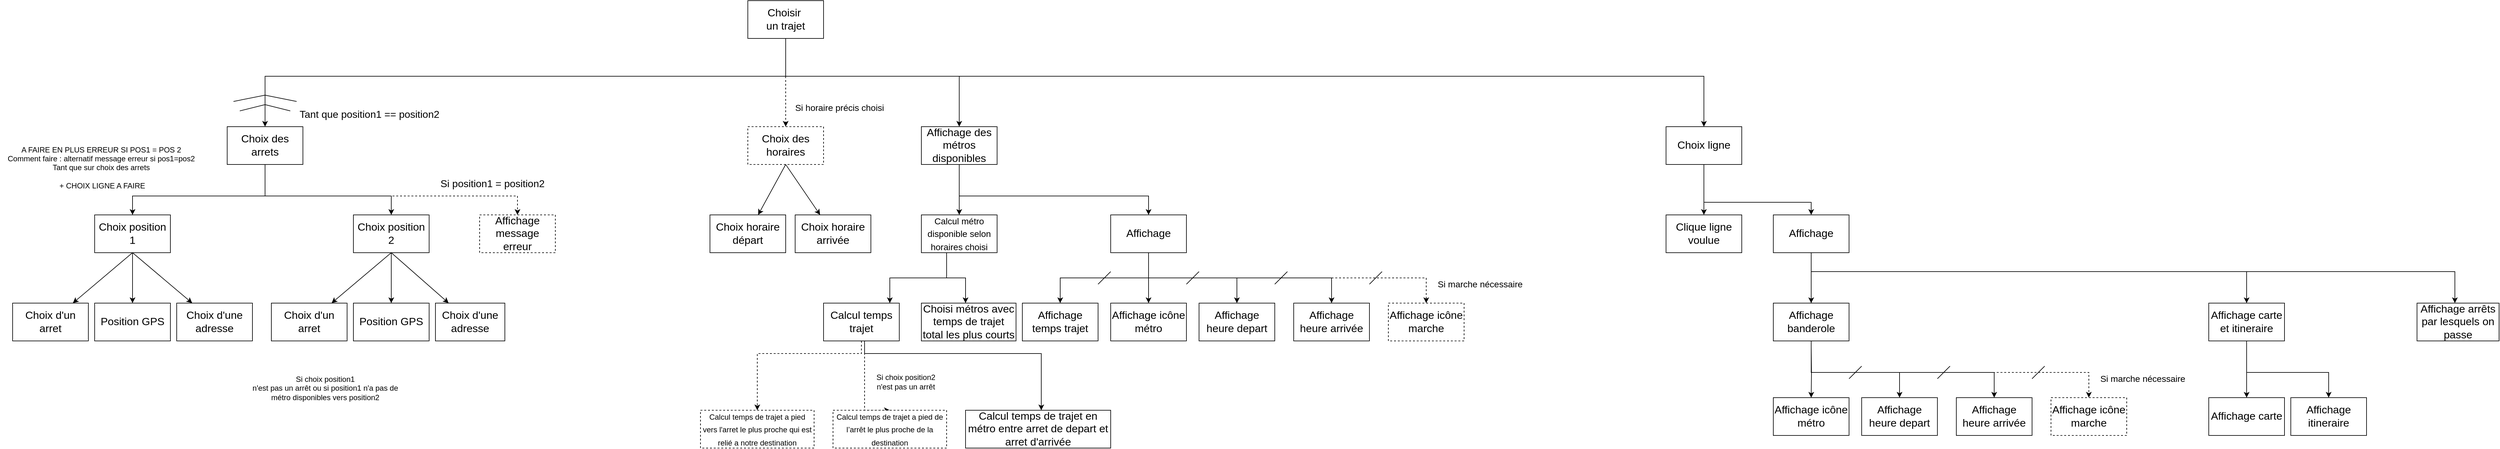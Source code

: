 <mxfile version="17.5.0" type="device"><diagram id="cAKSscAcN6NjRzZDW31V" name="Page-1"><mxGraphModel dx="760" dy="414" grid="1" gridSize="10" guides="1" tooltips="1" connect="1" arrows="1" fold="1" page="1" pageScale="1" pageWidth="4681" pageHeight="3300" math="0" shadow="0"><root><mxCell id="0"/><mxCell id="1" parent="0"/><mxCell id="VSUBpd_ZbEL3lTFO1HEd-5" value="" style="edgeStyle=orthogonalEdgeStyle;rounded=0;orthogonalLoop=1;jettySize=auto;html=1;fontSize=17;" parent="1" source="VSUBpd_ZbEL3lTFO1HEd-1" target="VSUBpd_ZbEL3lTFO1HEd-4" edge="1"><mxGeometry relative="1" as="geometry"><Array as="points"><mxPoint x="1465" y="270"/><mxPoint x="640" y="270"/></Array></mxGeometry></mxCell><mxCell id="VSUBpd_ZbEL3lTFO1HEd-7" value="" style="edgeStyle=orthogonalEdgeStyle;rounded=0;orthogonalLoop=1;jettySize=auto;html=1;fontSize=17;" parent="1" source="VSUBpd_ZbEL3lTFO1HEd-1" target="VSUBpd_ZbEL3lTFO1HEd-6" edge="1"><mxGeometry relative="1" as="geometry"><Array as="points"><mxPoint x="1465" y="270"/><mxPoint x="1740" y="270"/></Array></mxGeometry></mxCell><mxCell id="VSUBpd_ZbEL3lTFO1HEd-13" value="" style="edgeStyle=orthogonalEdgeStyle;rounded=0;orthogonalLoop=1;jettySize=auto;html=1;fontSize=17;dashed=1;" parent="1" source="VSUBpd_ZbEL3lTFO1HEd-1" target="VSUBpd_ZbEL3lTFO1HEd-12" edge="1"><mxGeometry relative="1" as="geometry"><Array as="points"><mxPoint x="1465" y="320"/><mxPoint x="1465" y="320"/></Array></mxGeometry></mxCell><mxCell id="VSUBpd_ZbEL3lTFO1HEd-19" value="" style="edgeStyle=orthogonalEdgeStyle;rounded=0;orthogonalLoop=1;jettySize=auto;html=1;fontSize=17;" parent="1" source="VSUBpd_ZbEL3lTFO1HEd-1" target="VSUBpd_ZbEL3lTFO1HEd-18" edge="1"><mxGeometry relative="1" as="geometry"><Array as="points"><mxPoint x="1465" y="270"/><mxPoint x="2920" y="270"/></Array></mxGeometry></mxCell><mxCell id="VSUBpd_ZbEL3lTFO1HEd-1" value="&lt;div style=&quot;font-size: 17px;&quot;&gt;Choisir&amp;nbsp; &lt;br style=&quot;font-size: 17px;&quot;&gt;&lt;/div&gt;&lt;div style=&quot;font-size: 17px;&quot;&gt;un trajet&lt;/div&gt;" style="rounded=0;whiteSpace=wrap;html=1;fontSize=17;" parent="1" vertex="1"><mxGeometry x="1405" y="150" width="120" height="60" as="geometry"/></mxCell><mxCell id="VSUBpd_ZbEL3lTFO1HEd-9" value="" style="edgeStyle=orthogonalEdgeStyle;rounded=0;orthogonalLoop=1;jettySize=auto;html=1;fontSize=17;" parent="1" source="VSUBpd_ZbEL3lTFO1HEd-4" target="VSUBpd_ZbEL3lTFO1HEd-8" edge="1"><mxGeometry relative="1" as="geometry"><Array as="points"><mxPoint x="640" y="460"/><mxPoint x="430" y="460"/></Array></mxGeometry></mxCell><mxCell id="VSUBpd_ZbEL3lTFO1HEd-11" value="" style="edgeStyle=orthogonalEdgeStyle;rounded=0;orthogonalLoop=1;jettySize=auto;html=1;fontSize=17;entryX=0.5;entryY=0;entryDx=0;entryDy=0;" parent="1" source="VSUBpd_ZbEL3lTFO1HEd-4" target="VSUBpd_ZbEL3lTFO1HEd-10" edge="1"><mxGeometry relative="1" as="geometry"><mxPoint x="840" y="480" as="targetPoint"/><Array as="points"><mxPoint x="640" y="460"/><mxPoint x="840" y="460"/></Array></mxGeometry></mxCell><mxCell id="Gbrsn-ldJMjWL7hiqg8X-4" value="" style="edgeStyle=orthogonalEdgeStyle;rounded=0;orthogonalLoop=1;jettySize=auto;html=1;dashed=1;" edge="1" parent="1" source="VSUBpd_ZbEL3lTFO1HEd-4" target="Gbrsn-ldJMjWL7hiqg8X-3"><mxGeometry relative="1" as="geometry"><Array as="points"><mxPoint x="640" y="460"/><mxPoint x="1040" y="460"/></Array></mxGeometry></mxCell><mxCell id="VSUBpd_ZbEL3lTFO1HEd-4" value="&lt;div&gt;Choix des arrets&lt;/div&gt;" style="whiteSpace=wrap;html=1;fontSize=17;rounded=0;" parent="1" vertex="1"><mxGeometry x="580" y="350" width="120" height="60" as="geometry"/></mxCell><mxCell id="VSUBpd_ZbEL3lTFO1HEd-21" value="" style="edgeStyle=orthogonalEdgeStyle;rounded=0;orthogonalLoop=1;jettySize=auto;html=1;fontSize=17;" parent="1" source="VSUBpd_ZbEL3lTFO1HEd-6" target="VSUBpd_ZbEL3lTFO1HEd-20" edge="1"><mxGeometry relative="1" as="geometry"/></mxCell><mxCell id="VSUBpd_ZbEL3lTFO1HEd-23" value="" style="edgeStyle=orthogonalEdgeStyle;rounded=0;orthogonalLoop=1;jettySize=auto;html=1;fontSize=14;" parent="1" source="VSUBpd_ZbEL3lTFO1HEd-6" target="VSUBpd_ZbEL3lTFO1HEd-22" edge="1"><mxGeometry relative="1" as="geometry"><Array as="points"><mxPoint x="1740" y="460"/><mxPoint x="2040" y="460"/></Array></mxGeometry></mxCell><mxCell id="VSUBpd_ZbEL3lTFO1HEd-25" value="" style="edgeStyle=orthogonalEdgeStyle;rounded=0;orthogonalLoop=1;jettySize=auto;html=1;fontSize=14;exitX=0.5;exitY=1;exitDx=0;exitDy=0;" parent="1" source="VSUBpd_ZbEL3lTFO1HEd-20" target="VSUBpd_ZbEL3lTFO1HEd-24" edge="1"><mxGeometry relative="1" as="geometry"><Array as="points"><mxPoint x="1720" y="550"/><mxPoint x="1720" y="590"/><mxPoint x="1630" y="590"/></Array></mxGeometry></mxCell><mxCell id="VSUBpd_ZbEL3lTFO1HEd-6" value="Affichage des métros disponibles" style="whiteSpace=wrap;html=1;fontSize=17;rounded=0;" parent="1" vertex="1"><mxGeometry x="1680" y="350" width="120" height="60" as="geometry"/></mxCell><mxCell id="VSUBpd_ZbEL3lTFO1HEd-74" value="" style="rounded=0;orthogonalLoop=1;jettySize=auto;html=1;fontSize=12;exitX=0.5;exitY=1;exitDx=0;exitDy=0;" parent="1" source="VSUBpd_ZbEL3lTFO1HEd-8" target="VSUBpd_ZbEL3lTFO1HEd-73" edge="1"><mxGeometry relative="1" as="geometry"/></mxCell><mxCell id="VSUBpd_ZbEL3lTFO1HEd-76" value="" style="rounded=0;orthogonalLoop=1;jettySize=auto;html=1;fontSize=12;" parent="1" source="VSUBpd_ZbEL3lTFO1HEd-8" target="VSUBpd_ZbEL3lTFO1HEd-75" edge="1"><mxGeometry relative="1" as="geometry"/></mxCell><mxCell id="VSUBpd_ZbEL3lTFO1HEd-78" value="" style="rounded=0;orthogonalLoop=1;jettySize=auto;html=1;fontSize=12;exitX=0.5;exitY=1;exitDx=0;exitDy=0;" parent="1" source="VSUBpd_ZbEL3lTFO1HEd-8" target="VSUBpd_ZbEL3lTFO1HEd-77" edge="1"><mxGeometry relative="1" as="geometry"/></mxCell><mxCell id="VSUBpd_ZbEL3lTFO1HEd-8" value="Choix position 1" style="whiteSpace=wrap;html=1;fontSize=17;rounded=0;" parent="1" vertex="1"><mxGeometry x="370" y="490" width="120" height="60" as="geometry"/></mxCell><mxCell id="VSUBpd_ZbEL3lTFO1HEd-10" value="Choix position 2" style="whiteSpace=wrap;html=1;fontSize=17;rounded=0;" parent="1" vertex="1"><mxGeometry x="780" y="490" width="120" height="60" as="geometry"/></mxCell><mxCell id="VSUBpd_ZbEL3lTFO1HEd-15" value="" style="rounded=0;orthogonalLoop=1;jettySize=auto;html=1;fontSize=17;exitX=0.5;exitY=1;exitDx=0;exitDy=0;" parent="1" source="VSUBpd_ZbEL3lTFO1HEd-12" target="VSUBpd_ZbEL3lTFO1HEd-14" edge="1"><mxGeometry relative="1" as="geometry"/></mxCell><mxCell id="VSUBpd_ZbEL3lTFO1HEd-17" value="" style="rounded=0;orthogonalLoop=1;jettySize=auto;html=1;fontSize=17;exitX=0.5;exitY=1;exitDx=0;exitDy=0;" parent="1" source="VSUBpd_ZbEL3lTFO1HEd-12" target="VSUBpd_ZbEL3lTFO1HEd-16" edge="1"><mxGeometry relative="1" as="geometry"/></mxCell><mxCell id="VSUBpd_ZbEL3lTFO1HEd-12" value="Choix des horaires" style="whiteSpace=wrap;html=1;fontSize=17;rounded=0;dashed=1;" parent="1" vertex="1"><mxGeometry x="1405" y="350" width="120" height="60" as="geometry"/></mxCell><mxCell id="VSUBpd_ZbEL3lTFO1HEd-14" value="Choix horaire départ" style="whiteSpace=wrap;html=1;fontSize=17;rounded=0;" parent="1" vertex="1"><mxGeometry x="1345" y="490" width="120" height="60" as="geometry"/></mxCell><mxCell id="VSUBpd_ZbEL3lTFO1HEd-16" value="Choix horaire arrivée" style="whiteSpace=wrap;html=1;fontSize=17;rounded=0;" parent="1" vertex="1"><mxGeometry x="1480" y="490" width="120" height="60" as="geometry"/></mxCell><mxCell id="VSUBpd_ZbEL3lTFO1HEd-45" value="" style="edgeStyle=orthogonalEdgeStyle;rounded=0;orthogonalLoop=1;jettySize=auto;html=1;fontSize=14;" parent="1" source="VSUBpd_ZbEL3lTFO1HEd-18" target="VSUBpd_ZbEL3lTFO1HEd-44" edge="1"><mxGeometry relative="1" as="geometry"/></mxCell><mxCell id="VSUBpd_ZbEL3lTFO1HEd-18" value="Choix ligne" style="whiteSpace=wrap;html=1;fontSize=17;rounded=0;" parent="1" vertex="1"><mxGeometry x="2860" y="350" width="120" height="60" as="geometry"/></mxCell><mxCell id="VSUBpd_ZbEL3lTFO1HEd-72" value="" style="edgeStyle=orthogonalEdgeStyle;rounded=0;orthogonalLoop=1;jettySize=auto;html=1;fontSize=12;" parent="1" source="VSUBpd_ZbEL3lTFO1HEd-20" target="VSUBpd_ZbEL3lTFO1HEd-71" edge="1"><mxGeometry relative="1" as="geometry"><Array as="points"><mxPoint x="1720" y="590"/><mxPoint x="1750" y="590"/></Array></mxGeometry></mxCell><mxCell id="VSUBpd_ZbEL3lTFO1HEd-20" value="&lt;font style=&quot;font-size: 14px&quot;&gt;Calcul métro disponible selon horaires choisi&lt;/font&gt;" style="whiteSpace=wrap;html=1;fontSize=17;rounded=0;" parent="1" vertex="1"><mxGeometry x="1680" y="490" width="120" height="60" as="geometry"/></mxCell><mxCell id="VSUBpd_ZbEL3lTFO1HEd-27" value="" style="edgeStyle=orthogonalEdgeStyle;rounded=0;orthogonalLoop=1;jettySize=auto;html=1;fontSize=14;" parent="1" source="VSUBpd_ZbEL3lTFO1HEd-22" target="VSUBpd_ZbEL3lTFO1HEd-26" edge="1"><mxGeometry relative="1" as="geometry"/></mxCell><mxCell id="VSUBpd_ZbEL3lTFO1HEd-29" value="" style="edgeStyle=orthogonalEdgeStyle;rounded=0;orthogonalLoop=1;jettySize=auto;html=1;fontSize=14;" parent="1" source="VSUBpd_ZbEL3lTFO1HEd-22" target="VSUBpd_ZbEL3lTFO1HEd-28" edge="1"><mxGeometry relative="1" as="geometry"><Array as="points"><mxPoint x="2040" y="590"/><mxPoint x="2180" y="590"/></Array></mxGeometry></mxCell><mxCell id="VSUBpd_ZbEL3lTFO1HEd-31" value="" style="edgeStyle=orthogonalEdgeStyle;rounded=0;orthogonalLoop=1;jettySize=auto;html=1;fontSize=14;" parent="1" source="VSUBpd_ZbEL3lTFO1HEd-22" target="VSUBpd_ZbEL3lTFO1HEd-30" edge="1"><mxGeometry relative="1" as="geometry"><Array as="points"><mxPoint x="2040" y="590"/><mxPoint x="2330" y="590"/></Array></mxGeometry></mxCell><mxCell id="VSUBpd_ZbEL3lTFO1HEd-33" value="" style="edgeStyle=orthogonalEdgeStyle;rounded=0;orthogonalLoop=1;jettySize=auto;html=1;fontSize=14;" parent="1" source="VSUBpd_ZbEL3lTFO1HEd-22" target="VSUBpd_ZbEL3lTFO1HEd-32" edge="1"><mxGeometry relative="1" as="geometry"><Array as="points"><mxPoint x="2040" y="590"/><mxPoint x="1900" y="590"/></Array></mxGeometry></mxCell><mxCell id="VSUBpd_ZbEL3lTFO1HEd-35" value="" style="edgeStyle=orthogonalEdgeStyle;rounded=0;orthogonalLoop=1;jettySize=auto;html=1;fontSize=14;dashed=1;" parent="1" source="VSUBpd_ZbEL3lTFO1HEd-22" target="VSUBpd_ZbEL3lTFO1HEd-34" edge="1"><mxGeometry relative="1" as="geometry"><Array as="points"><mxPoint x="2040" y="590"/><mxPoint x="2480" y="590"/></Array></mxGeometry></mxCell><mxCell id="VSUBpd_ZbEL3lTFO1HEd-22" value="Affichage" style="whiteSpace=wrap;html=1;fontSize=17;rounded=0;" parent="1" vertex="1"><mxGeometry x="1980" y="490" width="120" height="60" as="geometry"/></mxCell><mxCell id="VSUBpd_ZbEL3lTFO1HEd-64" value="" style="edgeStyle=orthogonalEdgeStyle;rounded=0;orthogonalLoop=1;jettySize=auto;html=1;fontSize=14;dashed=1;" parent="1" source="VSUBpd_ZbEL3lTFO1HEd-24" target="VSUBpd_ZbEL3lTFO1HEd-63" edge="1"><mxGeometry relative="1" as="geometry"><Array as="points"><mxPoint x="1420" y="710"/><mxPoint x="1115" y="710"/></Array></mxGeometry></mxCell><mxCell id="VSUBpd_ZbEL3lTFO1HEd-66" value="" style="edgeStyle=orthogonalEdgeStyle;rounded=0;orthogonalLoop=1;jettySize=auto;html=1;dashed=1;fontSize=12;entryX=0.5;entryY=0;entryDx=0;entryDy=0;exitX=0.5;exitY=1;exitDx=0;exitDy=0;" parent="1" source="VSUBpd_ZbEL3lTFO1HEd-24" target="VSUBpd_ZbEL3lTFO1HEd-65" edge="1"><mxGeometry relative="1" as="geometry"><Array as="points"><mxPoint x="1590" y="690"/><mxPoint x="1590" y="800"/></Array></mxGeometry></mxCell><mxCell id="VSUBpd_ZbEL3lTFO1HEd-70" value="" style="edgeStyle=orthogonalEdgeStyle;rounded=0;orthogonalLoop=1;jettySize=auto;html=1;fontSize=12;exitX=0.5;exitY=1;exitDx=0;exitDy=0;" parent="1" source="VSUBpd_ZbEL3lTFO1HEd-24" target="VSUBpd_ZbEL3lTFO1HEd-69" edge="1"><mxGeometry relative="1" as="geometry"><Array as="points"><mxPoint x="1590" y="690"/><mxPoint x="1590" y="710"/><mxPoint x="1870" y="710"/></Array></mxGeometry></mxCell><mxCell id="VSUBpd_ZbEL3lTFO1HEd-24" value="Calcul temps trajet" style="whiteSpace=wrap;html=1;fontSize=17;rounded=0;" parent="1" vertex="1"><mxGeometry x="1525" y="630" width="120" height="60" as="geometry"/></mxCell><mxCell id="VSUBpd_ZbEL3lTFO1HEd-26" value="Affichage icône métro" style="whiteSpace=wrap;html=1;fontSize=17;rounded=0;" parent="1" vertex="1"><mxGeometry x="1980" y="630" width="120" height="60" as="geometry"/></mxCell><mxCell id="VSUBpd_ZbEL3lTFO1HEd-28" value="Affichage heure depart" style="whiteSpace=wrap;html=1;fontSize=17;rounded=0;" parent="1" vertex="1"><mxGeometry x="2120" y="630" width="120" height="60" as="geometry"/></mxCell><mxCell id="VSUBpd_ZbEL3lTFO1HEd-30" value="Affichage heure arrivée" style="whiteSpace=wrap;html=1;fontSize=17;rounded=0;" parent="1" vertex="1"><mxGeometry x="2270" y="630" width="120" height="60" as="geometry"/></mxCell><mxCell id="VSUBpd_ZbEL3lTFO1HEd-32" value="Affichage temps trajet" style="whiteSpace=wrap;html=1;fontSize=17;rounded=0;" parent="1" vertex="1"><mxGeometry x="1840" y="630" width="120" height="60" as="geometry"/></mxCell><mxCell id="VSUBpd_ZbEL3lTFO1HEd-34" value="Affichage icône marche" style="whiteSpace=wrap;html=1;fontSize=17;rounded=0;dashed=1;" parent="1" vertex="1"><mxGeometry x="2420" y="630" width="120" height="60" as="geometry"/></mxCell><mxCell id="VSUBpd_ZbEL3lTFO1HEd-36" value="&lt;div&gt;Si marche nécessaire&lt;/div&gt;" style="text;html=1;align=center;verticalAlign=middle;resizable=0;points=[];autosize=1;strokeColor=none;fillColor=none;fontSize=14;" parent="1" vertex="1"><mxGeometry x="2490" y="590" width="150" height="20" as="geometry"/></mxCell><mxCell id="VSUBpd_ZbEL3lTFO1HEd-37" value="Si horaire précis choisi" style="text;html=1;align=center;verticalAlign=middle;resizable=0;points=[];autosize=1;strokeColor=none;fillColor=none;fontSize=14;" parent="1" vertex="1"><mxGeometry x="1470" y="310" width="160" height="20" as="geometry"/></mxCell><mxCell id="VSUBpd_ZbEL3lTFO1HEd-39" value="" style="endArrow=none;html=1;rounded=0;fontSize=14;" parent="1" edge="1"><mxGeometry width="50" height="50" relative="1" as="geometry"><mxPoint x="1960" y="600" as="sourcePoint"/><mxPoint x="1980" y="580" as="targetPoint"/></mxGeometry></mxCell><mxCell id="VSUBpd_ZbEL3lTFO1HEd-41" value="" style="endArrow=none;html=1;rounded=0;fontSize=14;" parent="1" edge="1"><mxGeometry width="50" height="50" relative="1" as="geometry"><mxPoint x="2100" y="600" as="sourcePoint"/><mxPoint x="2120" y="580" as="targetPoint"/></mxGeometry></mxCell><mxCell id="VSUBpd_ZbEL3lTFO1HEd-42" value="" style="endArrow=none;html=1;rounded=0;fontSize=14;" parent="1" edge="1"><mxGeometry width="50" height="50" relative="1" as="geometry"><mxPoint x="2240" y="600" as="sourcePoint"/><mxPoint x="2260" y="580" as="targetPoint"/></mxGeometry></mxCell><mxCell id="VSUBpd_ZbEL3lTFO1HEd-43" value="" style="endArrow=none;html=1;rounded=0;fontSize=14;" parent="1" edge="1"><mxGeometry width="50" height="50" relative="1" as="geometry"><mxPoint x="2390" y="600" as="sourcePoint"/><mxPoint x="2410" y="580" as="targetPoint"/></mxGeometry></mxCell><mxCell id="VSUBpd_ZbEL3lTFO1HEd-44" value="Clique ligne voulue" style="whiteSpace=wrap;html=1;fontSize=17;rounded=0;" parent="1" vertex="1"><mxGeometry x="2860" y="490" width="120" height="60" as="geometry"/></mxCell><mxCell id="VSUBpd_ZbEL3lTFO1HEd-46" value="" style="edgeStyle=orthogonalEdgeStyle;rounded=0;orthogonalLoop=1;jettySize=auto;html=1;fontSize=14;" parent="1" target="VSUBpd_ZbEL3lTFO1HEd-51" edge="1"><mxGeometry relative="1" as="geometry"><mxPoint x="3090" y="700" as="sourcePoint"/></mxGeometry></mxCell><mxCell id="VSUBpd_ZbEL3lTFO1HEd-47" value="" style="edgeStyle=orthogonalEdgeStyle;rounded=0;orthogonalLoop=1;jettySize=auto;html=1;fontSize=14;" parent="1" target="VSUBpd_ZbEL3lTFO1HEd-52" edge="1"><mxGeometry relative="1" as="geometry"><Array as="points"><mxPoint x="3090" y="740"/><mxPoint x="3230" y="740"/></Array><mxPoint x="3090" y="700" as="sourcePoint"/></mxGeometry></mxCell><mxCell id="VSUBpd_ZbEL3lTFO1HEd-48" value="" style="edgeStyle=orthogonalEdgeStyle;rounded=0;orthogonalLoop=1;jettySize=auto;html=1;fontSize=14;" parent="1" target="VSUBpd_ZbEL3lTFO1HEd-53" edge="1"><mxGeometry relative="1" as="geometry"><Array as="points"><mxPoint x="3090" y="740"/><mxPoint x="3380" y="740"/></Array><mxPoint x="3090" y="590" as="sourcePoint"/></mxGeometry></mxCell><mxCell id="VSUBpd_ZbEL3lTFO1HEd-49" value="" style="edgeStyle=orthogonalEdgeStyle;rounded=0;orthogonalLoop=1;jettySize=auto;html=1;fontSize=14;dashed=1;exitX=0.5;exitY=1;exitDx=0;exitDy=0;" parent="1" target="VSUBpd_ZbEL3lTFO1HEd-54" edge="1"><mxGeometry relative="1" as="geometry"><Array as="points"><mxPoint x="3090" y="740"/><mxPoint x="3530" y="740"/></Array><mxPoint x="3090" y="590" as="sourcePoint"/></mxGeometry></mxCell><mxCell id="Gbrsn-ldJMjWL7hiqg8X-10" value="" style="edgeStyle=orthogonalEdgeStyle;rounded=0;orthogonalLoop=1;jettySize=auto;html=1;fontSize=16;" edge="1" parent="1" source="VSUBpd_ZbEL3lTFO1HEd-50" target="Gbrsn-ldJMjWL7hiqg8X-9"><mxGeometry relative="1" as="geometry"/></mxCell><mxCell id="Gbrsn-ldJMjWL7hiqg8X-23" value="" style="edgeStyle=orthogonalEdgeStyle;rounded=0;orthogonalLoop=1;jettySize=auto;html=1;fontSize=16;" edge="1" parent="1" source="VSUBpd_ZbEL3lTFO1HEd-50" target="Gbrsn-ldJMjWL7hiqg8X-22"><mxGeometry relative="1" as="geometry"><Array as="points"><mxPoint x="3090" y="580"/><mxPoint x="3780" y="580"/></Array></mxGeometry></mxCell><mxCell id="Gbrsn-ldJMjWL7hiqg8X-29" value="" style="edgeStyle=orthogonalEdgeStyle;rounded=0;orthogonalLoop=1;jettySize=auto;html=1;fontSize=16;" edge="1" parent="1" source="VSUBpd_ZbEL3lTFO1HEd-50" target="Gbrsn-ldJMjWL7hiqg8X-28"><mxGeometry relative="1" as="geometry"><Array as="points"><mxPoint x="3090" y="580"/><mxPoint x="4110" y="580"/></Array></mxGeometry></mxCell><mxCell id="VSUBpd_ZbEL3lTFO1HEd-50" value="Affichage" style="whiteSpace=wrap;html=1;fontSize=17;rounded=0;" parent="1" vertex="1"><mxGeometry x="3030" y="490" width="120" height="60" as="geometry"/></mxCell><mxCell id="VSUBpd_ZbEL3lTFO1HEd-51" value="Affichage icône métro" style="whiteSpace=wrap;html=1;fontSize=17;rounded=0;" parent="1" vertex="1"><mxGeometry x="3030" y="780" width="120" height="60" as="geometry"/></mxCell><mxCell id="VSUBpd_ZbEL3lTFO1HEd-52" value="Affichage heure depart" style="whiteSpace=wrap;html=1;fontSize=17;rounded=0;" parent="1" vertex="1"><mxGeometry x="3170" y="780" width="120" height="60" as="geometry"/></mxCell><mxCell id="VSUBpd_ZbEL3lTFO1HEd-53" value="Affichage heure arrivée" style="whiteSpace=wrap;html=1;fontSize=17;rounded=0;" parent="1" vertex="1"><mxGeometry x="3320" y="780" width="120" height="60" as="geometry"/></mxCell><mxCell id="VSUBpd_ZbEL3lTFO1HEd-54" value="Affichage icône marche" style="whiteSpace=wrap;html=1;fontSize=17;rounded=0;dashed=1;" parent="1" vertex="1"><mxGeometry x="3470" y="780" width="120" height="60" as="geometry"/></mxCell><mxCell id="VSUBpd_ZbEL3lTFO1HEd-55" value="&lt;div&gt;Si marche nécessaire&lt;/div&gt;" style="text;html=1;align=center;verticalAlign=middle;resizable=0;points=[];autosize=1;strokeColor=none;fillColor=none;fontSize=14;" parent="1" vertex="1"><mxGeometry x="3540" y="740" width="150" height="20" as="geometry"/></mxCell><mxCell id="VSUBpd_ZbEL3lTFO1HEd-56" value="" style="endArrow=none;html=1;rounded=0;fontSize=14;" parent="1" edge="1"><mxGeometry width="50" height="50" relative="1" as="geometry"><mxPoint x="3150" y="750" as="sourcePoint"/><mxPoint x="3170" y="730" as="targetPoint"/></mxGeometry></mxCell><mxCell id="VSUBpd_ZbEL3lTFO1HEd-57" value="" style="endArrow=none;html=1;rounded=0;fontSize=14;" parent="1" edge="1"><mxGeometry width="50" height="50" relative="1" as="geometry"><mxPoint x="3290" y="750" as="sourcePoint"/><mxPoint x="3310" y="730" as="targetPoint"/></mxGeometry></mxCell><mxCell id="VSUBpd_ZbEL3lTFO1HEd-58" value="" style="endArrow=none;html=1;rounded=0;fontSize=14;" parent="1" edge="1"><mxGeometry width="50" height="50" relative="1" as="geometry"><mxPoint x="3440" y="750" as="sourcePoint"/><mxPoint x="3460" y="730" as="targetPoint"/></mxGeometry></mxCell><mxCell id="VSUBpd_ZbEL3lTFO1HEd-59" value="" style="edgeStyle=orthogonalEdgeStyle;rounded=0;orthogonalLoop=1;jettySize=auto;html=1;fontSize=14;entryX=0.5;entryY=0;entryDx=0;entryDy=0;exitX=0.5;exitY=1;exitDx=0;exitDy=0;" parent="1" source="VSUBpd_ZbEL3lTFO1HEd-18" target="VSUBpd_ZbEL3lTFO1HEd-50" edge="1"><mxGeometry relative="1" as="geometry"><mxPoint x="2930" y="420" as="sourcePoint"/><mxPoint x="2930" y="500" as="targetPoint"/><Array as="points"><mxPoint x="2920" y="470"/><mxPoint x="3090" y="470"/></Array></mxGeometry></mxCell><mxCell id="VSUBpd_ZbEL3lTFO1HEd-63" value="&lt;font style=&quot;font-size: 12px&quot;&gt;Calcul temps de trajet a pied vers l'arret le plus proche qui est relié a notre destination&lt;br&gt;&lt;/font&gt;" style="whiteSpace=wrap;html=1;fontSize=17;rounded=0;dashed=1;" parent="1" vertex="1"><mxGeometry x="1330" y="800" width="180" height="60" as="geometry"/></mxCell><mxCell id="VSUBpd_ZbEL3lTFO1HEd-65" value="&lt;font style=&quot;font-size: 12px&quot;&gt;Calcul temps de trajet a pied de l’arrêt le plus proche de la destination&lt;/font&gt;" style="whiteSpace=wrap;html=1;fontSize=17;rounded=0;dashed=1;" parent="1" vertex="1"><mxGeometry x="1540" y="800" width="180" height="60" as="geometry"/></mxCell><mxCell id="VSUBpd_ZbEL3lTFO1HEd-67" value="&lt;div&gt;Si choix position1 &lt;br&gt;&lt;/div&gt;&lt;div&gt;n'est pas un arrêt ou si position1 n'a pas de &lt;br&gt;&lt;/div&gt;&lt;div&gt;métro disponibles vers position2&lt;br&gt;&lt;/div&gt;" style="text;html=1;align=center;verticalAlign=middle;resizable=0;points=[];autosize=1;strokeColor=none;fillColor=none;fontSize=12;" parent="1" vertex="1"><mxGeometry x="610" y="740" width="250" height="50" as="geometry"/></mxCell><mxCell id="VSUBpd_ZbEL3lTFO1HEd-68" value="&lt;div&gt;Si choix position2 &lt;br&gt;&lt;/div&gt;&lt;div&gt;n'est pas un arrêt&lt;/div&gt;" style="text;html=1;align=center;verticalAlign=middle;resizable=0;points=[];autosize=1;strokeColor=none;fillColor=none;fontSize=12;" parent="1" vertex="1"><mxGeometry x="1600" y="740" width="110" height="30" as="geometry"/></mxCell><mxCell id="VSUBpd_ZbEL3lTFO1HEd-69" value="Calcul temps de trajet en métro entre arret de depart et arret d'arrivée " style="whiteSpace=wrap;html=1;fontSize=17;rounded=0;" parent="1" vertex="1"><mxGeometry x="1750" y="800" width="230" height="60" as="geometry"/></mxCell><mxCell id="VSUBpd_ZbEL3lTFO1HEd-71" value="Choisi métros avec temps de trajet total les plus courts" style="whiteSpace=wrap;html=1;fontSize=17;rounded=0;" parent="1" vertex="1"><mxGeometry x="1680" y="630" width="150" height="60" as="geometry"/></mxCell><mxCell id="VSUBpd_ZbEL3lTFO1HEd-73" value="Choix d'un arret" style="whiteSpace=wrap;html=1;fontSize=17;rounded=0;" parent="1" vertex="1"><mxGeometry x="240" y="630" width="120" height="60" as="geometry"/></mxCell><mxCell id="VSUBpd_ZbEL3lTFO1HEd-75" value="Position GPS" style="whiteSpace=wrap;html=1;fontSize=17;rounded=0;" parent="1" vertex="1"><mxGeometry x="370" y="630" width="120" height="60" as="geometry"/></mxCell><mxCell id="VSUBpd_ZbEL3lTFO1HEd-77" value="Choix d'une adresse" style="whiteSpace=wrap;html=1;fontSize=17;rounded=0;" parent="1" vertex="1"><mxGeometry x="500" y="630" width="120" height="60" as="geometry"/></mxCell><mxCell id="VSUBpd_ZbEL3lTFO1HEd-97" value="" style="rounded=0;orthogonalLoop=1;jettySize=auto;html=1;fontSize=12;exitX=0.5;exitY=1;exitDx=0;exitDy=0;" parent="1" target="VSUBpd_ZbEL3lTFO1HEd-100" edge="1"><mxGeometry relative="1" as="geometry"><mxPoint x="840" y="550" as="sourcePoint"/></mxGeometry></mxCell><mxCell id="VSUBpd_ZbEL3lTFO1HEd-98" value="" style="rounded=0;orthogonalLoop=1;jettySize=auto;html=1;fontSize=12;" parent="1" target="VSUBpd_ZbEL3lTFO1HEd-101" edge="1"><mxGeometry relative="1" as="geometry"><mxPoint x="840" y="550" as="sourcePoint"/></mxGeometry></mxCell><mxCell id="VSUBpd_ZbEL3lTFO1HEd-99" value="" style="rounded=0;orthogonalLoop=1;jettySize=auto;html=1;fontSize=12;exitX=0.5;exitY=1;exitDx=0;exitDy=0;" parent="1" target="VSUBpd_ZbEL3lTFO1HEd-102" edge="1"><mxGeometry relative="1" as="geometry"><mxPoint x="840" y="550" as="sourcePoint"/></mxGeometry></mxCell><mxCell id="VSUBpd_ZbEL3lTFO1HEd-100" value="Choix d'un arret" style="whiteSpace=wrap;html=1;fontSize=17;rounded=0;" parent="1" vertex="1"><mxGeometry x="650" y="630" width="120" height="60" as="geometry"/></mxCell><mxCell id="VSUBpd_ZbEL3lTFO1HEd-101" value="Position GPS" style="whiteSpace=wrap;html=1;fontSize=17;rounded=0;" parent="1" vertex="1"><mxGeometry x="780" y="630" width="120" height="60" as="geometry"/></mxCell><mxCell id="VSUBpd_ZbEL3lTFO1HEd-102" value="Choix d'une adresse" style="whiteSpace=wrap;html=1;fontSize=17;rounded=0;direction=south;" parent="1" vertex="1"><mxGeometry x="910" y="630" width="110" height="60" as="geometry"/></mxCell><mxCell id="VSUBpd_ZbEL3lTFO1HEd-103" value="&lt;div&gt;A FAIRE EN PLUS ERREUR SI POS1 = POS 2&lt;/div&gt;&lt;div&gt;Comment faire : alternatif message erreur si pos1=pos2&lt;/div&gt;&lt;div&gt;Tant que sur choix des arrets&lt;/div&gt;&lt;div&gt;&lt;br&gt;&lt;/div&gt;&lt;div&gt;&amp;nbsp;+ CHOIX LIGNE A FAIRE&lt;br&gt;&lt;/div&gt;" style="text;html=1;align=center;verticalAlign=middle;resizable=0;points=[];autosize=1;strokeColor=none;fillColor=none;fontSize=12;" parent="1" vertex="1"><mxGeometry x="220" y="375" width="320" height="80" as="geometry"/></mxCell><mxCell id="Gbrsn-ldJMjWL7hiqg8X-3" value="Affichage message erreur " style="whiteSpace=wrap;html=1;fontSize=17;rounded=0;dashed=1;" vertex="1" parent="1"><mxGeometry x="980" y="490" width="120" height="60" as="geometry"/></mxCell><mxCell id="Gbrsn-ldJMjWL7hiqg8X-5" value="&lt;font style=&quot;font-size: 16px&quot;&gt;Si position1 = position2&lt;/font&gt;" style="text;html=1;align=center;verticalAlign=middle;resizable=0;points=[];autosize=1;strokeColor=none;fillColor=none;" vertex="1" parent="1"><mxGeometry x="910" y="430" width="180" height="20" as="geometry"/></mxCell><mxCell id="Gbrsn-ldJMjWL7hiqg8X-6" value="" style="endArrow=none;html=1;rounded=0;fontSize=16;" edge="1" parent="1"><mxGeometry width="50" height="50" relative="1" as="geometry"><mxPoint x="600" y="325" as="sourcePoint"/><mxPoint x="680" y="325" as="targetPoint"/><Array as="points"><mxPoint x="640" y="315"/></Array></mxGeometry></mxCell><mxCell id="Gbrsn-ldJMjWL7hiqg8X-7" value="" style="endArrow=none;html=1;rounded=0;fontSize=16;" edge="1" parent="1"><mxGeometry width="50" height="50" relative="1" as="geometry"><mxPoint x="590" y="310" as="sourcePoint"/><mxPoint x="690" y="310" as="targetPoint"/><Array as="points"><mxPoint x="640" y="300"/></Array></mxGeometry></mxCell><mxCell id="Gbrsn-ldJMjWL7hiqg8X-8" value="Tant que position1 == position2" style="text;html=1;align=center;verticalAlign=middle;resizable=0;points=[];autosize=1;strokeColor=none;fillColor=none;fontSize=16;" vertex="1" parent="1"><mxGeometry x="685" y="320" width="240" height="20" as="geometry"/></mxCell><mxCell id="Gbrsn-ldJMjWL7hiqg8X-9" value="Affichage banderole" style="whiteSpace=wrap;html=1;fontSize=17;rounded=0;" vertex="1" parent="1"><mxGeometry x="3030" y="630" width="120" height="60" as="geometry"/></mxCell><mxCell id="Gbrsn-ldJMjWL7hiqg8X-25" value="" style="edgeStyle=orthogonalEdgeStyle;rounded=0;orthogonalLoop=1;jettySize=auto;html=1;fontSize=16;" edge="1" parent="1" source="Gbrsn-ldJMjWL7hiqg8X-22" target="Gbrsn-ldJMjWL7hiqg8X-24"><mxGeometry relative="1" as="geometry"/></mxCell><mxCell id="Gbrsn-ldJMjWL7hiqg8X-27" value="" style="edgeStyle=orthogonalEdgeStyle;rounded=0;orthogonalLoop=1;jettySize=auto;html=1;fontSize=16;" edge="1" parent="1" source="Gbrsn-ldJMjWL7hiqg8X-22" target="Gbrsn-ldJMjWL7hiqg8X-26"><mxGeometry relative="1" as="geometry"><Array as="points"><mxPoint x="3780" y="740"/><mxPoint x="3910" y="740"/></Array></mxGeometry></mxCell><mxCell id="Gbrsn-ldJMjWL7hiqg8X-22" value="Affichage carte et itineraire" style="whiteSpace=wrap;html=1;fontSize=17;rounded=0;" vertex="1" parent="1"><mxGeometry x="3720" y="630" width="120" height="60" as="geometry"/></mxCell><mxCell id="Gbrsn-ldJMjWL7hiqg8X-24" value="Affichage carte" style="whiteSpace=wrap;html=1;fontSize=17;rounded=0;" vertex="1" parent="1"><mxGeometry x="3720" y="780" width="120" height="60" as="geometry"/></mxCell><mxCell id="Gbrsn-ldJMjWL7hiqg8X-26" value="Affichage itineraire" style="whiteSpace=wrap;html=1;fontSize=17;rounded=0;" vertex="1" parent="1"><mxGeometry x="3850" y="780" width="120" height="60" as="geometry"/></mxCell><mxCell id="Gbrsn-ldJMjWL7hiqg8X-28" value="Affichage arrêts par lesquels on passe" style="whiteSpace=wrap;html=1;fontSize=17;rounded=0;" vertex="1" parent="1"><mxGeometry x="4050" y="630" width="130" height="60" as="geometry"/></mxCell></root></mxGraphModel></diagram></mxfile><mxfile host="Electron" modified="2022-05-09T11:24:43.585Z" agent="5.0 (Macintosh; Intel Mac OS X 10_15_7) AppleWebKit/537.36 (KHTML, like Gecko) draw.io/18.0.1 Chrome/100.0.49.143 Electron/18.2.0 Safari/537.36" etag="rmhq6P7BD1CLoHxCFfAN" version="18.0.1" type="device"><diagram id="cAKSscAcN6NjRzZDW31V" name="Arbre de tâches - Fonctionnalités minimales"><mxGraphModel dx="946" dy="725" grid="1" gridSize="10" guides="1" tooltips="1" connect="1" arrows="1" fold="1" page="1" pageScale="1" pageWidth="4681" pageHeight="3300" math="0" shadow="0"><root><mxCell id="0"/><mxCell id="1" parent="0"/><mxCell id="VSUBpd_ZbEL3lTFO1HEd-5" value="" style="edgeStyle=orthogonalEdgeStyle;rounded=0;orthogonalLoop=1;jettySize=auto;html=1;fontSize=17;" parent="1" source="VSUBpd_ZbEL3lTFO1HEd-1" target="VSUBpd_ZbEL3lTFO1HEd-4" edge="1"><mxGeometry relative="1" as="geometry"><Array as="points"><mxPoint x="1465" y="270"/><mxPoint x="640" y="270"/></Array></mxGeometry></mxCell><mxCell id="VSUBpd_ZbEL3lTFO1HEd-7" value="" style="edgeStyle=orthogonalEdgeStyle;rounded=0;orthogonalLoop=1;jettySize=auto;html=1;fontSize=17;" parent="1" source="VSUBpd_ZbEL3lTFO1HEd-1" target="VSUBpd_ZbEL3lTFO1HEd-6" edge="1"><mxGeometry relative="1" as="geometry"><Array as="points"><mxPoint x="1465" y="270"/><mxPoint x="1740" y="270"/></Array></mxGeometry></mxCell><mxCell id="VSUBpd_ZbEL3lTFO1HEd-13" value="" style="edgeStyle=orthogonalEdgeStyle;rounded=0;orthogonalLoop=1;jettySize=auto;html=1;fontSize=17;dashed=1;" parent="1" source="VSUBpd_ZbEL3lTFO1HEd-1" target="VSUBpd_ZbEL3lTFO1HEd-12" edge="1"><mxGeometry relative="1" as="geometry"><Array as="points"><mxPoint x="1465" y="320"/><mxPoint x="1465" y="320"/></Array></mxGeometry></mxCell><mxCell id="VSUBpd_ZbEL3lTFO1HEd-19" value="" style="edgeStyle=orthogonalEdgeStyle;rounded=0;orthogonalLoop=1;jettySize=auto;html=1;fontSize=17;" parent="1" source="VSUBpd_ZbEL3lTFO1HEd-1" target="VSUBpd_ZbEL3lTFO1HEd-18" edge="1"><mxGeometry relative="1" as="geometry"><Array as="points"><mxPoint x="1465" y="270"/><mxPoint x="2920" y="270"/></Array></mxGeometry></mxCell><mxCell id="VSUBpd_ZbEL3lTFO1HEd-1" value="&lt;div style=&quot;font-size: 17px;&quot;&gt;Choisir&amp;nbsp; &lt;br style=&quot;font-size: 17px;&quot;&gt;&lt;/div&gt;&lt;div style=&quot;font-size: 17px;&quot;&gt;un trajet&lt;/div&gt;" style="rounded=0;whiteSpace=wrap;html=1;fontSize=17;" parent="1" vertex="1"><mxGeometry x="1405" y="150" width="120" height="60" as="geometry"/></mxCell><mxCell id="VSUBpd_ZbEL3lTFO1HEd-9" value="" style="edgeStyle=orthogonalEdgeStyle;rounded=0;orthogonalLoop=1;jettySize=auto;html=1;fontSize=17;" parent="1" source="VSUBpd_ZbEL3lTFO1HEd-4" target="VSUBpd_ZbEL3lTFO1HEd-8" edge="1"><mxGeometry relative="1" as="geometry"><Array as="points"><mxPoint x="640" y="460"/><mxPoint x="430" y="460"/></Array></mxGeometry></mxCell><mxCell id="VSUBpd_ZbEL3lTFO1HEd-11" value="" style="edgeStyle=orthogonalEdgeStyle;rounded=0;orthogonalLoop=1;jettySize=auto;html=1;fontSize=17;entryX=0.5;entryY=0;entryDx=0;entryDy=0;" parent="1" source="VSUBpd_ZbEL3lTFO1HEd-4" target="VSUBpd_ZbEL3lTFO1HEd-10" edge="1"><mxGeometry relative="1" as="geometry"><mxPoint x="840" y="480" as="targetPoint"/><Array as="points"><mxPoint x="640" y="460"/><mxPoint x="840" y="460"/></Array></mxGeometry></mxCell><mxCell id="Gbrsn-ldJMjWL7hiqg8X-4" value="" style="edgeStyle=orthogonalEdgeStyle;rounded=0;orthogonalLoop=1;jettySize=auto;html=1;dashed=1;" parent="1" source="VSUBpd_ZbEL3lTFO1HEd-4" target="Gbrsn-ldJMjWL7hiqg8X-3" edge="1"><mxGeometry relative="1" as="geometry"><Array as="points"><mxPoint x="640" y="460"/><mxPoint x="1040" y="460"/></Array></mxGeometry></mxCell><mxCell id="VSUBpd_ZbEL3lTFO1HEd-4" value="&lt;div&gt;Choix des arrets&lt;/div&gt;" style="whiteSpace=wrap;html=1;fontSize=17;rounded=0;" parent="1" vertex="1"><mxGeometry x="580" y="350" width="120" height="60" as="geometry"/></mxCell><mxCell id="VSUBpd_ZbEL3lTFO1HEd-21" value="" style="edgeStyle=orthogonalEdgeStyle;rounded=0;orthogonalLoop=1;jettySize=auto;html=1;fontSize=17;" parent="1" source="VSUBpd_ZbEL3lTFO1HEd-6" target="VSUBpd_ZbEL3lTFO1HEd-20" edge="1"><mxGeometry relative="1" as="geometry"/></mxCell><mxCell id="VSUBpd_ZbEL3lTFO1HEd-23" value="" style="edgeStyle=orthogonalEdgeStyle;rounded=0;orthogonalLoop=1;jettySize=auto;html=1;fontSize=14;" parent="1" source="VSUBpd_ZbEL3lTFO1HEd-6" target="VSUBpd_ZbEL3lTFO1HEd-22" edge="1"><mxGeometry relative="1" as="geometry"><Array as="points"><mxPoint x="1740" y="460"/><mxPoint x="2040" y="460"/></Array></mxGeometry></mxCell><mxCell id="VSUBpd_ZbEL3lTFO1HEd-25" value="" style="edgeStyle=orthogonalEdgeStyle;rounded=0;orthogonalLoop=1;jettySize=auto;html=1;fontSize=14;exitX=0.5;exitY=1;exitDx=0;exitDy=0;" parent="1" source="VSUBpd_ZbEL3lTFO1HEd-20" target="VSUBpd_ZbEL3lTFO1HEd-24" edge="1"><mxGeometry relative="1" as="geometry"><Array as="points"><mxPoint x="1720" y="550"/><mxPoint x="1720" y="590"/><mxPoint x="1630" y="590"/></Array></mxGeometry></mxCell><mxCell id="VSUBpd_ZbEL3lTFO1HEd-6" value="Affichage des métros disponibles" style="whiteSpace=wrap;html=1;fontSize=17;rounded=0;" parent="1" vertex="1"><mxGeometry x="1680" y="350" width="120" height="60" as="geometry"/></mxCell><mxCell id="VSUBpd_ZbEL3lTFO1HEd-74" value="" style="rounded=0;orthogonalLoop=1;jettySize=auto;html=1;fontSize=12;exitX=0.5;exitY=1;exitDx=0;exitDy=0;" parent="1" source="VSUBpd_ZbEL3lTFO1HEd-8" target="VSUBpd_ZbEL3lTFO1HEd-73" edge="1"><mxGeometry relative="1" as="geometry"/></mxCell><mxCell id="VSUBpd_ZbEL3lTFO1HEd-76" value="" style="rounded=0;orthogonalLoop=1;jettySize=auto;html=1;fontSize=12;" parent="1" source="VSUBpd_ZbEL3lTFO1HEd-8" target="VSUBpd_ZbEL3lTFO1HEd-75" edge="1"><mxGeometry relative="1" as="geometry"/></mxCell><mxCell id="VSUBpd_ZbEL3lTFO1HEd-78" value="" style="rounded=0;orthogonalLoop=1;jettySize=auto;html=1;fontSize=12;exitX=0.5;exitY=1;exitDx=0;exitDy=0;" parent="1" source="VSUBpd_ZbEL3lTFO1HEd-8" target="VSUBpd_ZbEL3lTFO1HEd-77" edge="1"><mxGeometry relative="1" as="geometry"/></mxCell><mxCell id="VSUBpd_ZbEL3lTFO1HEd-8" value="Choix position 1" style="whiteSpace=wrap;html=1;fontSize=17;rounded=0;" parent="1" vertex="1"><mxGeometry x="370" y="490" width="120" height="60" as="geometry"/></mxCell><mxCell id="VSUBpd_ZbEL3lTFO1HEd-10" value="Choix position 2" style="whiteSpace=wrap;html=1;fontSize=17;rounded=0;" parent="1" vertex="1"><mxGeometry x="780" y="490" width="120" height="60" as="geometry"/></mxCell><mxCell id="VSUBpd_ZbEL3lTFO1HEd-15" value="" style="rounded=0;orthogonalLoop=1;jettySize=auto;html=1;fontSize=17;exitX=0.5;exitY=1;exitDx=0;exitDy=0;" parent="1" source="VSUBpd_ZbEL3lTFO1HEd-12" target="VSUBpd_ZbEL3lTFO1HEd-14" edge="1"><mxGeometry relative="1" as="geometry"/></mxCell><mxCell id="VSUBpd_ZbEL3lTFO1HEd-17" value="" style="rounded=0;orthogonalLoop=1;jettySize=auto;html=1;fontSize=17;exitX=0.5;exitY=1;exitDx=0;exitDy=0;" parent="1" source="VSUBpd_ZbEL3lTFO1HEd-12" target="VSUBpd_ZbEL3lTFO1HEd-16" edge="1"><mxGeometry relative="1" as="geometry"/></mxCell><mxCell id="VSUBpd_ZbEL3lTFO1HEd-12" value="Choix des horaires" style="whiteSpace=wrap;html=1;fontSize=17;rounded=0;dashed=1;" parent="1" vertex="1"><mxGeometry x="1405" y="350" width="120" height="60" as="geometry"/></mxCell><mxCell id="VSUBpd_ZbEL3lTFO1HEd-14" value="Choix horaire départ" style="whiteSpace=wrap;html=1;fontSize=17;rounded=0;" parent="1" vertex="1"><mxGeometry x="1345" y="490" width="120" height="60" as="geometry"/></mxCell><mxCell id="VSUBpd_ZbEL3lTFO1HEd-16" value="Choix horaire arrivée" style="whiteSpace=wrap;html=1;fontSize=17;rounded=0;" parent="1" vertex="1"><mxGeometry x="1480" y="490" width="120" height="60" as="geometry"/></mxCell><mxCell id="VSUBpd_ZbEL3lTFO1HEd-45" value="" style="edgeStyle=orthogonalEdgeStyle;rounded=0;orthogonalLoop=1;jettySize=auto;html=1;fontSize=14;" parent="1" source="VSUBpd_ZbEL3lTFO1HEd-18" target="VSUBpd_ZbEL3lTFO1HEd-44" edge="1"><mxGeometry relative="1" as="geometry"/></mxCell><mxCell id="VSUBpd_ZbEL3lTFO1HEd-18" value="Choix ligne" style="whiteSpace=wrap;html=1;fontSize=17;rounded=0;" parent="1" vertex="1"><mxGeometry x="2860" y="350" width="120" height="60" as="geometry"/></mxCell><mxCell id="VSUBpd_ZbEL3lTFO1HEd-72" value="" style="edgeStyle=orthogonalEdgeStyle;rounded=0;orthogonalLoop=1;jettySize=auto;html=1;fontSize=12;" parent="1" source="VSUBpd_ZbEL3lTFO1HEd-20" target="VSUBpd_ZbEL3lTFO1HEd-71" edge="1"><mxGeometry relative="1" as="geometry"><Array as="points"><mxPoint x="1720" y="590"/><mxPoint x="1750" y="590"/></Array></mxGeometry></mxCell><mxCell id="VSUBpd_ZbEL3lTFO1HEd-20" value="&lt;font style=&quot;font-size: 14px&quot;&gt;Calcul métro disponible selon horaires choisi&lt;/font&gt;" style="whiteSpace=wrap;html=1;fontSize=17;rounded=0;" parent="1" vertex="1"><mxGeometry x="1680" y="490" width="120" height="60" as="geometry"/></mxCell><mxCell id="VSUBpd_ZbEL3lTFO1HEd-27" value="" style="edgeStyle=orthogonalEdgeStyle;rounded=0;orthogonalLoop=1;jettySize=auto;html=1;fontSize=14;" parent="1" source="VSUBpd_ZbEL3lTFO1HEd-22" target="VSUBpd_ZbEL3lTFO1HEd-26" edge="1"><mxGeometry relative="1" as="geometry"/></mxCell><mxCell id="VSUBpd_ZbEL3lTFO1HEd-29" value="" style="edgeStyle=orthogonalEdgeStyle;rounded=0;orthogonalLoop=1;jettySize=auto;html=1;fontSize=14;" parent="1" source="VSUBpd_ZbEL3lTFO1HEd-22" target="VSUBpd_ZbEL3lTFO1HEd-28" edge="1"><mxGeometry relative="1" as="geometry"><Array as="points"><mxPoint x="2040" y="590"/><mxPoint x="2180" y="590"/></Array></mxGeometry></mxCell><mxCell id="VSUBpd_ZbEL3lTFO1HEd-31" value="" style="edgeStyle=orthogonalEdgeStyle;rounded=0;orthogonalLoop=1;jettySize=auto;html=1;fontSize=14;" parent="1" source="VSUBpd_ZbEL3lTFO1HEd-22" target="VSUBpd_ZbEL3lTFO1HEd-30" edge="1"><mxGeometry relative="1" as="geometry"><Array as="points"><mxPoint x="2040" y="590"/><mxPoint x="2330" y="590"/></Array></mxGeometry></mxCell><mxCell id="VSUBpd_ZbEL3lTFO1HEd-33" value="" style="edgeStyle=orthogonalEdgeStyle;rounded=0;orthogonalLoop=1;jettySize=auto;html=1;fontSize=14;" parent="1" source="VSUBpd_ZbEL3lTFO1HEd-22" target="VSUBpd_ZbEL3lTFO1HEd-32" edge="1"><mxGeometry relative="1" as="geometry"><Array as="points"><mxPoint x="2040" y="590"/><mxPoint x="1900" y="590"/></Array></mxGeometry></mxCell><mxCell id="VSUBpd_ZbEL3lTFO1HEd-35" value="" style="edgeStyle=orthogonalEdgeStyle;rounded=0;orthogonalLoop=1;jettySize=auto;html=1;fontSize=14;dashed=1;" parent="1" source="VSUBpd_ZbEL3lTFO1HEd-22" target="VSUBpd_ZbEL3lTFO1HEd-34" edge="1"><mxGeometry relative="1" as="geometry"><Array as="points"><mxPoint x="2040" y="590"/><mxPoint x="2480" y="590"/></Array></mxGeometry></mxCell><mxCell id="VSUBpd_ZbEL3lTFO1HEd-22" value="Affichage" style="whiteSpace=wrap;html=1;fontSize=17;rounded=0;" parent="1" vertex="1"><mxGeometry x="1980" y="490" width="120" height="60" as="geometry"/></mxCell><mxCell id="VSUBpd_ZbEL3lTFO1HEd-64" value="" style="edgeStyle=orthogonalEdgeStyle;rounded=0;orthogonalLoop=1;jettySize=auto;html=1;fontSize=14;dashed=1;" parent="1" source="VSUBpd_ZbEL3lTFO1HEd-24" target="VSUBpd_ZbEL3lTFO1HEd-63" edge="1"><mxGeometry relative="1" as="geometry"><Array as="points"><mxPoint x="1420" y="710"/><mxPoint x="1115" y="710"/></Array></mxGeometry></mxCell><mxCell id="VSUBpd_ZbEL3lTFO1HEd-66" value="" style="edgeStyle=orthogonalEdgeStyle;rounded=0;orthogonalLoop=1;jettySize=auto;html=1;dashed=1;fontSize=12;entryX=0.5;entryY=0;entryDx=0;entryDy=0;exitX=0.5;exitY=1;exitDx=0;exitDy=0;" parent="1" source="VSUBpd_ZbEL3lTFO1HEd-24" target="VSUBpd_ZbEL3lTFO1HEd-65" edge="1"><mxGeometry relative="1" as="geometry"><Array as="points"><mxPoint x="1590" y="690"/><mxPoint x="1590" y="800"/></Array></mxGeometry></mxCell><mxCell id="VSUBpd_ZbEL3lTFO1HEd-70" value="" style="edgeStyle=orthogonalEdgeStyle;rounded=0;orthogonalLoop=1;jettySize=auto;html=1;fontSize=12;exitX=0.5;exitY=1;exitDx=0;exitDy=0;" parent="1" source="VSUBpd_ZbEL3lTFO1HEd-24" target="VSUBpd_ZbEL3lTFO1HEd-69" edge="1"><mxGeometry relative="1" as="geometry"><Array as="points"><mxPoint x="1590" y="690"/><mxPoint x="1590" y="710"/><mxPoint x="1870" y="710"/></Array></mxGeometry></mxCell><mxCell id="VSUBpd_ZbEL3lTFO1HEd-24" value="Calcul temps trajet" style="whiteSpace=wrap;html=1;fontSize=17;rounded=0;" parent="1" vertex="1"><mxGeometry x="1525" y="630" width="120" height="60" as="geometry"/></mxCell><mxCell id="VSUBpd_ZbEL3lTFO1HEd-26" value="Affichage icône métro" style="whiteSpace=wrap;html=1;fontSize=17;rounded=0;" parent="1" vertex="1"><mxGeometry x="1980" y="630" width="120" height="60" as="geometry"/></mxCell><mxCell id="VSUBpd_ZbEL3lTFO1HEd-28" value="Affichage heure depart" style="whiteSpace=wrap;html=1;fontSize=17;rounded=0;" parent="1" vertex="1"><mxGeometry x="2120" y="630" width="120" height="60" as="geometry"/></mxCell><mxCell id="VSUBpd_ZbEL3lTFO1HEd-30" value="Affichage heure arrivée" style="whiteSpace=wrap;html=1;fontSize=17;rounded=0;" parent="1" vertex="1"><mxGeometry x="2270" y="630" width="120" height="60" as="geometry"/></mxCell><mxCell id="VSUBpd_ZbEL3lTFO1HEd-32" value="Affichage temps trajet" style="whiteSpace=wrap;html=1;fontSize=17;rounded=0;" parent="1" vertex="1"><mxGeometry x="1840" y="630" width="120" height="60" as="geometry"/></mxCell><mxCell id="VSUBpd_ZbEL3lTFO1HEd-34" value="Affichage icône marche" style="whiteSpace=wrap;html=1;fontSize=17;rounded=0;dashed=1;" parent="1" vertex="1"><mxGeometry x="2420" y="630" width="120" height="60" as="geometry"/></mxCell><mxCell id="VSUBpd_ZbEL3lTFO1HEd-36" value="&lt;div&gt;Si marche nécessaire&lt;/div&gt;" style="text;html=1;align=center;verticalAlign=middle;resizable=0;points=[];autosize=1;strokeColor=none;fillColor=none;fontSize=14;" parent="1" vertex="1"><mxGeometry x="2490" y="590" width="150" height="20" as="geometry"/></mxCell><mxCell id="VSUBpd_ZbEL3lTFO1HEd-37" value="Si horaire précis choisi" style="text;html=1;align=center;verticalAlign=middle;resizable=0;points=[];autosize=1;strokeColor=none;fillColor=none;fontSize=14;" parent="1" vertex="1"><mxGeometry x="1470" y="310" width="160" height="20" as="geometry"/></mxCell><mxCell id="VSUBpd_ZbEL3lTFO1HEd-39" value="" style="endArrow=none;html=1;rounded=0;fontSize=14;" parent="1" edge="1"><mxGeometry width="50" height="50" relative="1" as="geometry"><mxPoint x="1960" y="600" as="sourcePoint"/><mxPoint x="1980" y="580" as="targetPoint"/></mxGeometry></mxCell><mxCell id="VSUBpd_ZbEL3lTFO1HEd-41" value="" style="endArrow=none;html=1;rounded=0;fontSize=14;" parent="1" edge="1"><mxGeometry width="50" height="50" relative="1" as="geometry"><mxPoint x="2100" y="600" as="sourcePoint"/><mxPoint x="2120" y="580" as="targetPoint"/></mxGeometry></mxCell><mxCell id="VSUBpd_ZbEL3lTFO1HEd-42" value="" style="endArrow=none;html=1;rounded=0;fontSize=14;" parent="1" edge="1"><mxGeometry width="50" height="50" relative="1" as="geometry"><mxPoint x="2240" y="600" as="sourcePoint"/><mxPoint x="2260" y="580" as="targetPoint"/></mxGeometry></mxCell><mxCell id="VSUBpd_ZbEL3lTFO1HEd-43" value="" style="endArrow=none;html=1;rounded=0;fontSize=14;" parent="1" edge="1"><mxGeometry width="50" height="50" relative="1" as="geometry"><mxPoint x="2390" y="600" as="sourcePoint"/><mxPoint x="2410" y="580" as="targetPoint"/></mxGeometry></mxCell><mxCell id="VSUBpd_ZbEL3lTFO1HEd-44" value="Clique ligne voulue" style="whiteSpace=wrap;html=1;fontSize=17;rounded=0;" parent="1" vertex="1"><mxGeometry x="2860" y="490" width="120" height="60" as="geometry"/></mxCell><mxCell id="VSUBpd_ZbEL3lTFO1HEd-46" value="" style="edgeStyle=orthogonalEdgeStyle;rounded=0;orthogonalLoop=1;jettySize=auto;html=1;fontSize=14;" parent="1" target="VSUBpd_ZbEL3lTFO1HEd-51" edge="1"><mxGeometry relative="1" as="geometry"><mxPoint x="3090" y="700" as="sourcePoint"/></mxGeometry></mxCell><mxCell id="VSUBpd_ZbEL3lTFO1HEd-47" value="" style="edgeStyle=orthogonalEdgeStyle;rounded=0;orthogonalLoop=1;jettySize=auto;html=1;fontSize=14;" parent="1" target="VSUBpd_ZbEL3lTFO1HEd-52" edge="1"><mxGeometry relative="1" as="geometry"><Array as="points"><mxPoint x="3090" y="740"/><mxPoint x="3230" y="740"/></Array><mxPoint x="3090" y="700" as="sourcePoint"/></mxGeometry></mxCell><mxCell id="VSUBpd_ZbEL3lTFO1HEd-48" value="" style="edgeStyle=orthogonalEdgeStyle;rounded=0;orthogonalLoop=1;jettySize=auto;html=1;fontSize=14;" parent="1" target="VSUBpd_ZbEL3lTFO1HEd-53" edge="1"><mxGeometry relative="1" as="geometry"><Array as="points"><mxPoint x="3090" y="740"/><mxPoint x="3380" y="740"/></Array><mxPoint x="3090" y="590" as="sourcePoint"/></mxGeometry></mxCell><mxCell id="VSUBpd_ZbEL3lTFO1HEd-49" value="" style="edgeStyle=orthogonalEdgeStyle;rounded=0;orthogonalLoop=1;jettySize=auto;html=1;fontSize=14;dashed=1;exitX=0.5;exitY=1;exitDx=0;exitDy=0;" parent="1" target="VSUBpd_ZbEL3lTFO1HEd-54" edge="1"><mxGeometry relative="1" as="geometry"><Array as="points"><mxPoint x="3090" y="740"/><mxPoint x="3530" y="740"/></Array><mxPoint x="3090" y="590" as="sourcePoint"/></mxGeometry></mxCell><mxCell id="Gbrsn-ldJMjWL7hiqg8X-10" value="" style="edgeStyle=orthogonalEdgeStyle;rounded=0;orthogonalLoop=1;jettySize=auto;html=1;fontSize=16;" parent="1" source="VSUBpd_ZbEL3lTFO1HEd-50" target="Gbrsn-ldJMjWL7hiqg8X-9" edge="1"><mxGeometry relative="1" as="geometry"/></mxCell><mxCell id="Gbrsn-ldJMjWL7hiqg8X-23" value="" style="edgeStyle=orthogonalEdgeStyle;rounded=0;orthogonalLoop=1;jettySize=auto;html=1;fontSize=16;" parent="1" source="VSUBpd_ZbEL3lTFO1HEd-50" target="Gbrsn-ldJMjWL7hiqg8X-22" edge="1"><mxGeometry relative="1" as="geometry"><Array as="points"><mxPoint x="3090" y="580"/><mxPoint x="3780" y="580"/></Array></mxGeometry></mxCell><mxCell id="Gbrsn-ldJMjWL7hiqg8X-29" value="" style="edgeStyle=orthogonalEdgeStyle;rounded=0;orthogonalLoop=1;jettySize=auto;html=1;fontSize=16;" parent="1" source="VSUBpd_ZbEL3lTFO1HEd-50" target="Gbrsn-ldJMjWL7hiqg8X-28" edge="1"><mxGeometry relative="1" as="geometry"><Array as="points"><mxPoint x="3090" y="580"/><mxPoint x="4110" y="580"/></Array></mxGeometry></mxCell><mxCell id="VSUBpd_ZbEL3lTFO1HEd-50" value="Affichage" style="whiteSpace=wrap;html=1;fontSize=17;rounded=0;" parent="1" vertex="1"><mxGeometry x="3030" y="490" width="120" height="60" as="geometry"/></mxCell><mxCell id="VSUBpd_ZbEL3lTFO1HEd-51" value="Affichage icône métro" style="whiteSpace=wrap;html=1;fontSize=17;rounded=0;" parent="1" vertex="1"><mxGeometry x="3030" y="780" width="120" height="60" as="geometry"/></mxCell><mxCell id="VSUBpd_ZbEL3lTFO1HEd-52" value="Affichage heure depart" style="whiteSpace=wrap;html=1;fontSize=17;rounded=0;" parent="1" vertex="1"><mxGeometry x="3170" y="780" width="120" height="60" as="geometry"/></mxCell><mxCell id="VSUBpd_ZbEL3lTFO1HEd-53" value="Affichage heure arrivée" style="whiteSpace=wrap;html=1;fontSize=17;rounded=0;" parent="1" vertex="1"><mxGeometry x="3320" y="780" width="120" height="60" as="geometry"/></mxCell><mxCell id="VSUBpd_ZbEL3lTFO1HEd-54" value="Affichage icône marche" style="whiteSpace=wrap;html=1;fontSize=17;rounded=0;dashed=1;" parent="1" vertex="1"><mxGeometry x="3470" y="780" width="120" height="60" as="geometry"/></mxCell><mxCell id="VSUBpd_ZbEL3lTFO1HEd-55" value="&lt;div&gt;Si marche nécessaire&lt;/div&gt;" style="text;html=1;align=center;verticalAlign=middle;resizable=0;points=[];autosize=1;strokeColor=none;fillColor=none;fontSize=14;" parent="1" vertex="1"><mxGeometry x="3540" y="740" width="150" height="20" as="geometry"/></mxCell><mxCell id="VSUBpd_ZbEL3lTFO1HEd-56" value="" style="endArrow=none;html=1;rounded=0;fontSize=14;" parent="1" edge="1"><mxGeometry width="50" height="50" relative="1" as="geometry"><mxPoint x="3150" y="750" as="sourcePoint"/><mxPoint x="3170" y="730" as="targetPoint"/></mxGeometry></mxCell><mxCell id="VSUBpd_ZbEL3lTFO1HEd-57" value="" style="endArrow=none;html=1;rounded=0;fontSize=14;" parent="1" edge="1"><mxGeometry width="50" height="50" relative="1" as="geometry"><mxPoint x="3290" y="750" as="sourcePoint"/><mxPoint x="3310" y="730" as="targetPoint"/></mxGeometry></mxCell><mxCell id="VSUBpd_ZbEL3lTFO1HEd-58" value="" style="endArrow=none;html=1;rounded=0;fontSize=14;" parent="1" edge="1"><mxGeometry width="50" height="50" relative="1" as="geometry"><mxPoint x="3440" y="750" as="sourcePoint"/><mxPoint x="3460" y="730" as="targetPoint"/></mxGeometry></mxCell><mxCell id="VSUBpd_ZbEL3lTFO1HEd-59" value="" style="edgeStyle=orthogonalEdgeStyle;rounded=0;orthogonalLoop=1;jettySize=auto;html=1;fontSize=14;entryX=0.5;entryY=0;entryDx=0;entryDy=0;exitX=0.5;exitY=1;exitDx=0;exitDy=0;" parent="1" source="VSUBpd_ZbEL3lTFO1HEd-18" target="VSUBpd_ZbEL3lTFO1HEd-50" edge="1"><mxGeometry relative="1" as="geometry"><mxPoint x="2930" y="420" as="sourcePoint"/><mxPoint x="2930" y="500" as="targetPoint"/><Array as="points"><mxPoint x="2920" y="470"/><mxPoint x="3090" y="470"/></Array></mxGeometry></mxCell><mxCell id="VSUBpd_ZbEL3lTFO1HEd-63" value="&lt;font style=&quot;font-size: 12px&quot;&gt;Calcul temps de trajet a pied vers l'arret le plus proche qui est relié a notre destination&lt;br&gt;&lt;/font&gt;" style="whiteSpace=wrap;html=1;fontSize=17;rounded=0;dashed=1;" parent="1" vertex="1"><mxGeometry x="1330" y="800" width="180" height="60" as="geometry"/></mxCell><mxCell id="VSUBpd_ZbEL3lTFO1HEd-65" value="&lt;font style=&quot;font-size: 12px&quot;&gt;Calcul temps de trajet a pied de l’arrêt le plus proche de la destination&lt;/font&gt;" style="whiteSpace=wrap;html=1;fontSize=17;rounded=0;dashed=1;" parent="1" vertex="1"><mxGeometry x="1540" y="800" width="180" height="60" as="geometry"/></mxCell><mxCell id="VSUBpd_ZbEL3lTFO1HEd-67" value="&lt;div&gt;Si choix position1 &lt;br&gt;&lt;/div&gt;&lt;div&gt;n'est pas un arrêt ou si position1 n'a pas de &lt;br&gt;&lt;/div&gt;&lt;div&gt;métro disponibles vers position2&lt;br&gt;&lt;/div&gt;" style="text;html=1;align=center;verticalAlign=middle;resizable=0;points=[];autosize=1;strokeColor=none;fillColor=none;fontSize=12;" parent="1" vertex="1"><mxGeometry x="610" y="740" width="250" height="50" as="geometry"/></mxCell><mxCell id="VSUBpd_ZbEL3lTFO1HEd-68" value="&lt;div&gt;Si choix position2 &lt;br&gt;&lt;/div&gt;&lt;div&gt;n'est pas un arrêt&lt;/div&gt;" style="text;html=1;align=center;verticalAlign=middle;resizable=0;points=[];autosize=1;strokeColor=none;fillColor=none;fontSize=12;" parent="1" vertex="1"><mxGeometry x="1600" y="740" width="110" height="30" as="geometry"/></mxCell><mxCell id="VSUBpd_ZbEL3lTFO1HEd-69" value="Calcul temps de trajet en métro entre arret de depart et arret d'arrivée " style="whiteSpace=wrap;html=1;fontSize=17;rounded=0;" parent="1" vertex="1"><mxGeometry x="1750" y="800" width="230" height="60" as="geometry"/></mxCell><mxCell id="VSUBpd_ZbEL3lTFO1HEd-71" value="Choisi métros avec temps de trajet total les plus courts" style="whiteSpace=wrap;html=1;fontSize=17;rounded=0;" parent="1" vertex="1"><mxGeometry x="1680" y="630" width="150" height="60" as="geometry"/></mxCell><mxCell id="VSUBpd_ZbEL3lTFO1HEd-73" value="Choix d'un arret" style="whiteSpace=wrap;html=1;fontSize=17;rounded=0;" parent="1" vertex="1"><mxGeometry x="240" y="630" width="120" height="60" as="geometry"/></mxCell><mxCell id="VSUBpd_ZbEL3lTFO1HEd-75" value="Position GPS" style="whiteSpace=wrap;html=1;fontSize=17;rounded=0;" parent="1" vertex="1"><mxGeometry x="370" y="630" width="120" height="60" as="geometry"/></mxCell><mxCell id="VSUBpd_ZbEL3lTFO1HEd-77" value="Choix d'une adresse" style="whiteSpace=wrap;html=1;fontSize=17;rounded=0;" parent="1" vertex="1"><mxGeometry x="500" y="630" width="120" height="60" as="geometry"/></mxCell><mxCell id="VSUBpd_ZbEL3lTFO1HEd-97" value="" style="rounded=0;orthogonalLoop=1;jettySize=auto;html=1;fontSize=12;exitX=0.5;exitY=1;exitDx=0;exitDy=0;" parent="1" target="VSUBpd_ZbEL3lTFO1HEd-100" edge="1"><mxGeometry relative="1" as="geometry"><mxPoint x="840" y="550" as="sourcePoint"/></mxGeometry></mxCell><mxCell id="VSUBpd_ZbEL3lTFO1HEd-98" value="" style="rounded=0;orthogonalLoop=1;jettySize=auto;html=1;fontSize=12;" parent="1" target="VSUBpd_ZbEL3lTFO1HEd-101" edge="1"><mxGeometry relative="1" as="geometry"><mxPoint x="840" y="550" as="sourcePoint"/></mxGeometry></mxCell><mxCell id="VSUBpd_ZbEL3lTFO1HEd-99" value="" style="rounded=0;orthogonalLoop=1;jettySize=auto;html=1;fontSize=12;exitX=0.5;exitY=1;exitDx=0;exitDy=0;" parent="1" target="VSUBpd_ZbEL3lTFO1HEd-102" edge="1"><mxGeometry relative="1" as="geometry"><mxPoint x="840" y="550" as="sourcePoint"/></mxGeometry></mxCell><mxCell id="VSUBpd_ZbEL3lTFO1HEd-100" value="Choix d'un arret" style="whiteSpace=wrap;html=1;fontSize=17;rounded=0;" parent="1" vertex="1"><mxGeometry x="650" y="630" width="120" height="60" as="geometry"/></mxCell><mxCell id="VSUBpd_ZbEL3lTFO1HEd-101" value="Position GPS" style="whiteSpace=wrap;html=1;fontSize=17;rounded=0;" parent="1" vertex="1"><mxGeometry x="780" y="630" width="120" height="60" as="geometry"/></mxCell><mxCell id="VSUBpd_ZbEL3lTFO1HEd-102" value="Choix d'une adresse" style="whiteSpace=wrap;html=1;fontSize=17;rounded=0;direction=south;" parent="1" vertex="1"><mxGeometry x="910" y="630" width="110" height="60" as="geometry"/></mxCell><mxCell id="VSUBpd_ZbEL3lTFO1HEd-103" value="&lt;div&gt;A FAIRE EN PLUS ERREUR SI POS1 = POS 2&lt;/div&gt;&lt;div&gt;Comment faire : alternatif message erreur si pos1=pos2&lt;/div&gt;&lt;div&gt;Tant que sur choix des arrets&lt;/div&gt;&lt;div&gt;&lt;br&gt;&lt;/div&gt;&lt;div&gt;&amp;nbsp;+ CHOIX LIGNE A FAIRE&lt;br&gt;&lt;/div&gt;" style="text;html=1;align=center;verticalAlign=middle;resizable=0;points=[];autosize=1;strokeColor=none;fillColor=none;fontSize=12;" parent="1" vertex="1"><mxGeometry x="220" y="375" width="320" height="80" as="geometry"/></mxCell><mxCell id="Gbrsn-ldJMjWL7hiqg8X-3" value="Affichage message erreur " style="whiteSpace=wrap;html=1;fontSize=17;rounded=0;dashed=1;" parent="1" vertex="1"><mxGeometry x="980" y="490" width="120" height="60" as="geometry"/></mxCell><mxCell id="Gbrsn-ldJMjWL7hiqg8X-5" value="&lt;font style=&quot;font-size: 16px&quot;&gt;Si position1 = position2&lt;/font&gt;" style="text;html=1;align=center;verticalAlign=middle;resizable=0;points=[];autosize=1;strokeColor=none;fillColor=none;" parent="1" vertex="1"><mxGeometry x="910" y="430" width="180" height="20" as="geometry"/></mxCell><mxCell id="Gbrsn-ldJMjWL7hiqg8X-6" value="" style="endArrow=none;html=1;rounded=0;fontSize=16;" parent="1" edge="1"><mxGeometry width="50" height="50" relative="1" as="geometry"><mxPoint x="600" y="325" as="sourcePoint"/><mxPoint x="680" y="325" as="targetPoint"/><Array as="points"><mxPoint x="640" y="315"/></Array></mxGeometry></mxCell><mxCell id="Gbrsn-ldJMjWL7hiqg8X-7" value="" style="endArrow=none;html=1;rounded=0;fontSize=16;" parent="1" edge="1"><mxGeometry width="50" height="50" relative="1" as="geometry"><mxPoint x="590" y="310" as="sourcePoint"/><mxPoint x="690" y="310" as="targetPoint"/><Array as="points"><mxPoint x="640" y="300"/></Array></mxGeometry></mxCell><mxCell id="Gbrsn-ldJMjWL7hiqg8X-8" value="Tant que position1 == position2" style="text;html=1;align=center;verticalAlign=middle;resizable=0;points=[];autosize=1;strokeColor=none;fillColor=none;fontSize=16;" parent="1" vertex="1"><mxGeometry x="685" y="320" width="240" height="20" as="geometry"/></mxCell><mxCell id="Gbrsn-ldJMjWL7hiqg8X-9" value="Affichage banderole" style="whiteSpace=wrap;html=1;fontSize=17;rounded=0;" parent="1" vertex="1"><mxGeometry x="3030" y="630" width="120" height="60" as="geometry"/></mxCell><mxCell id="Gbrsn-ldJMjWL7hiqg8X-25" value="" style="edgeStyle=orthogonalEdgeStyle;rounded=0;orthogonalLoop=1;jettySize=auto;html=1;fontSize=16;" parent="1" source="Gbrsn-ldJMjWL7hiqg8X-22" target="Gbrsn-ldJMjWL7hiqg8X-24" edge="1"><mxGeometry relative="1" as="geometry"/></mxCell><mxCell id="Gbrsn-ldJMjWL7hiqg8X-27" value="" style="edgeStyle=orthogonalEdgeStyle;rounded=0;orthogonalLoop=1;jettySize=auto;html=1;fontSize=16;" parent="1" source="Gbrsn-ldJMjWL7hiqg8X-22" target="Gbrsn-ldJMjWL7hiqg8X-26" edge="1"><mxGeometry relative="1" as="geometry"><Array as="points"><mxPoint x="3780" y="740"/><mxPoint x="3910" y="740"/></Array></mxGeometry></mxCell><mxCell id="Gbrsn-ldJMjWL7hiqg8X-22" value="Affichage carte et itineraire" style="whiteSpace=wrap;html=1;fontSize=17;rounded=0;" parent="1" vertex="1"><mxGeometry x="3720" y="630" width="120" height="60" as="geometry"/></mxCell><mxCell id="Gbrsn-ldJMjWL7hiqg8X-24" value="Affichage carte" style="whiteSpace=wrap;html=1;fontSize=17;rounded=0;" parent="1" vertex="1"><mxGeometry x="3720" y="780" width="120" height="60" as="geometry"/></mxCell><mxCell id="Gbrsn-ldJMjWL7hiqg8X-26" value="Affichage itineraire" style="whiteSpace=wrap;html=1;fontSize=17;rounded=0;" parent="1" vertex="1"><mxGeometry x="3850" y="780" width="120" height="60" as="geometry"/></mxCell><mxCell id="Gbrsn-ldJMjWL7hiqg8X-28" value="Affichage arrêts par lesquels on passe" style="whiteSpace=wrap;html=1;fontSize=17;rounded=0;" parent="1" vertex="1"><mxGeometry x="4050" y="630" width="130" height="60" as="geometry"/></mxCell></root></mxGraphModel></diagram></mxfile>